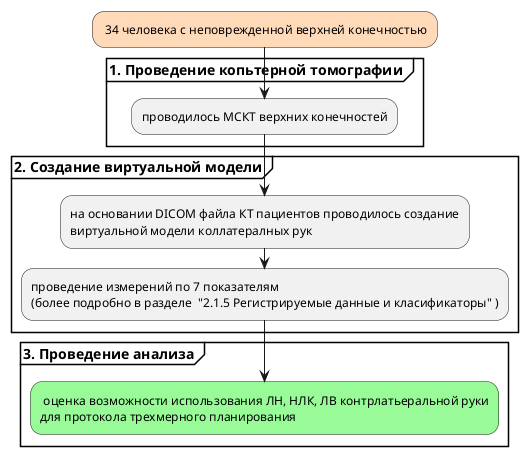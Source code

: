 @startuml

#PeachPuff: 34 человека с неповрежденной верхней конечностью;
group <b>1. Проведение копьтерной томографии </b>
:проводилось МСКТ верхних конечностей;

end group

group <b>2. Создание виртуальной модели </b>

:на основании DICOM файла КТ пациентов проводилось создание
виртуальной модели коллатералных рук;
:проведение измерений по 7 показателям
(более подробно в разделе  "2.1.5 Регистрируемые данные и класификаторы" );
end group

group <b>3. Проведение анализа </b>

#palegreen: оценка возможности использования ЛН, НЛК, ЛВ контрлатьеральной руки
для протокола трехмерного планирования;
end group

@endumll


